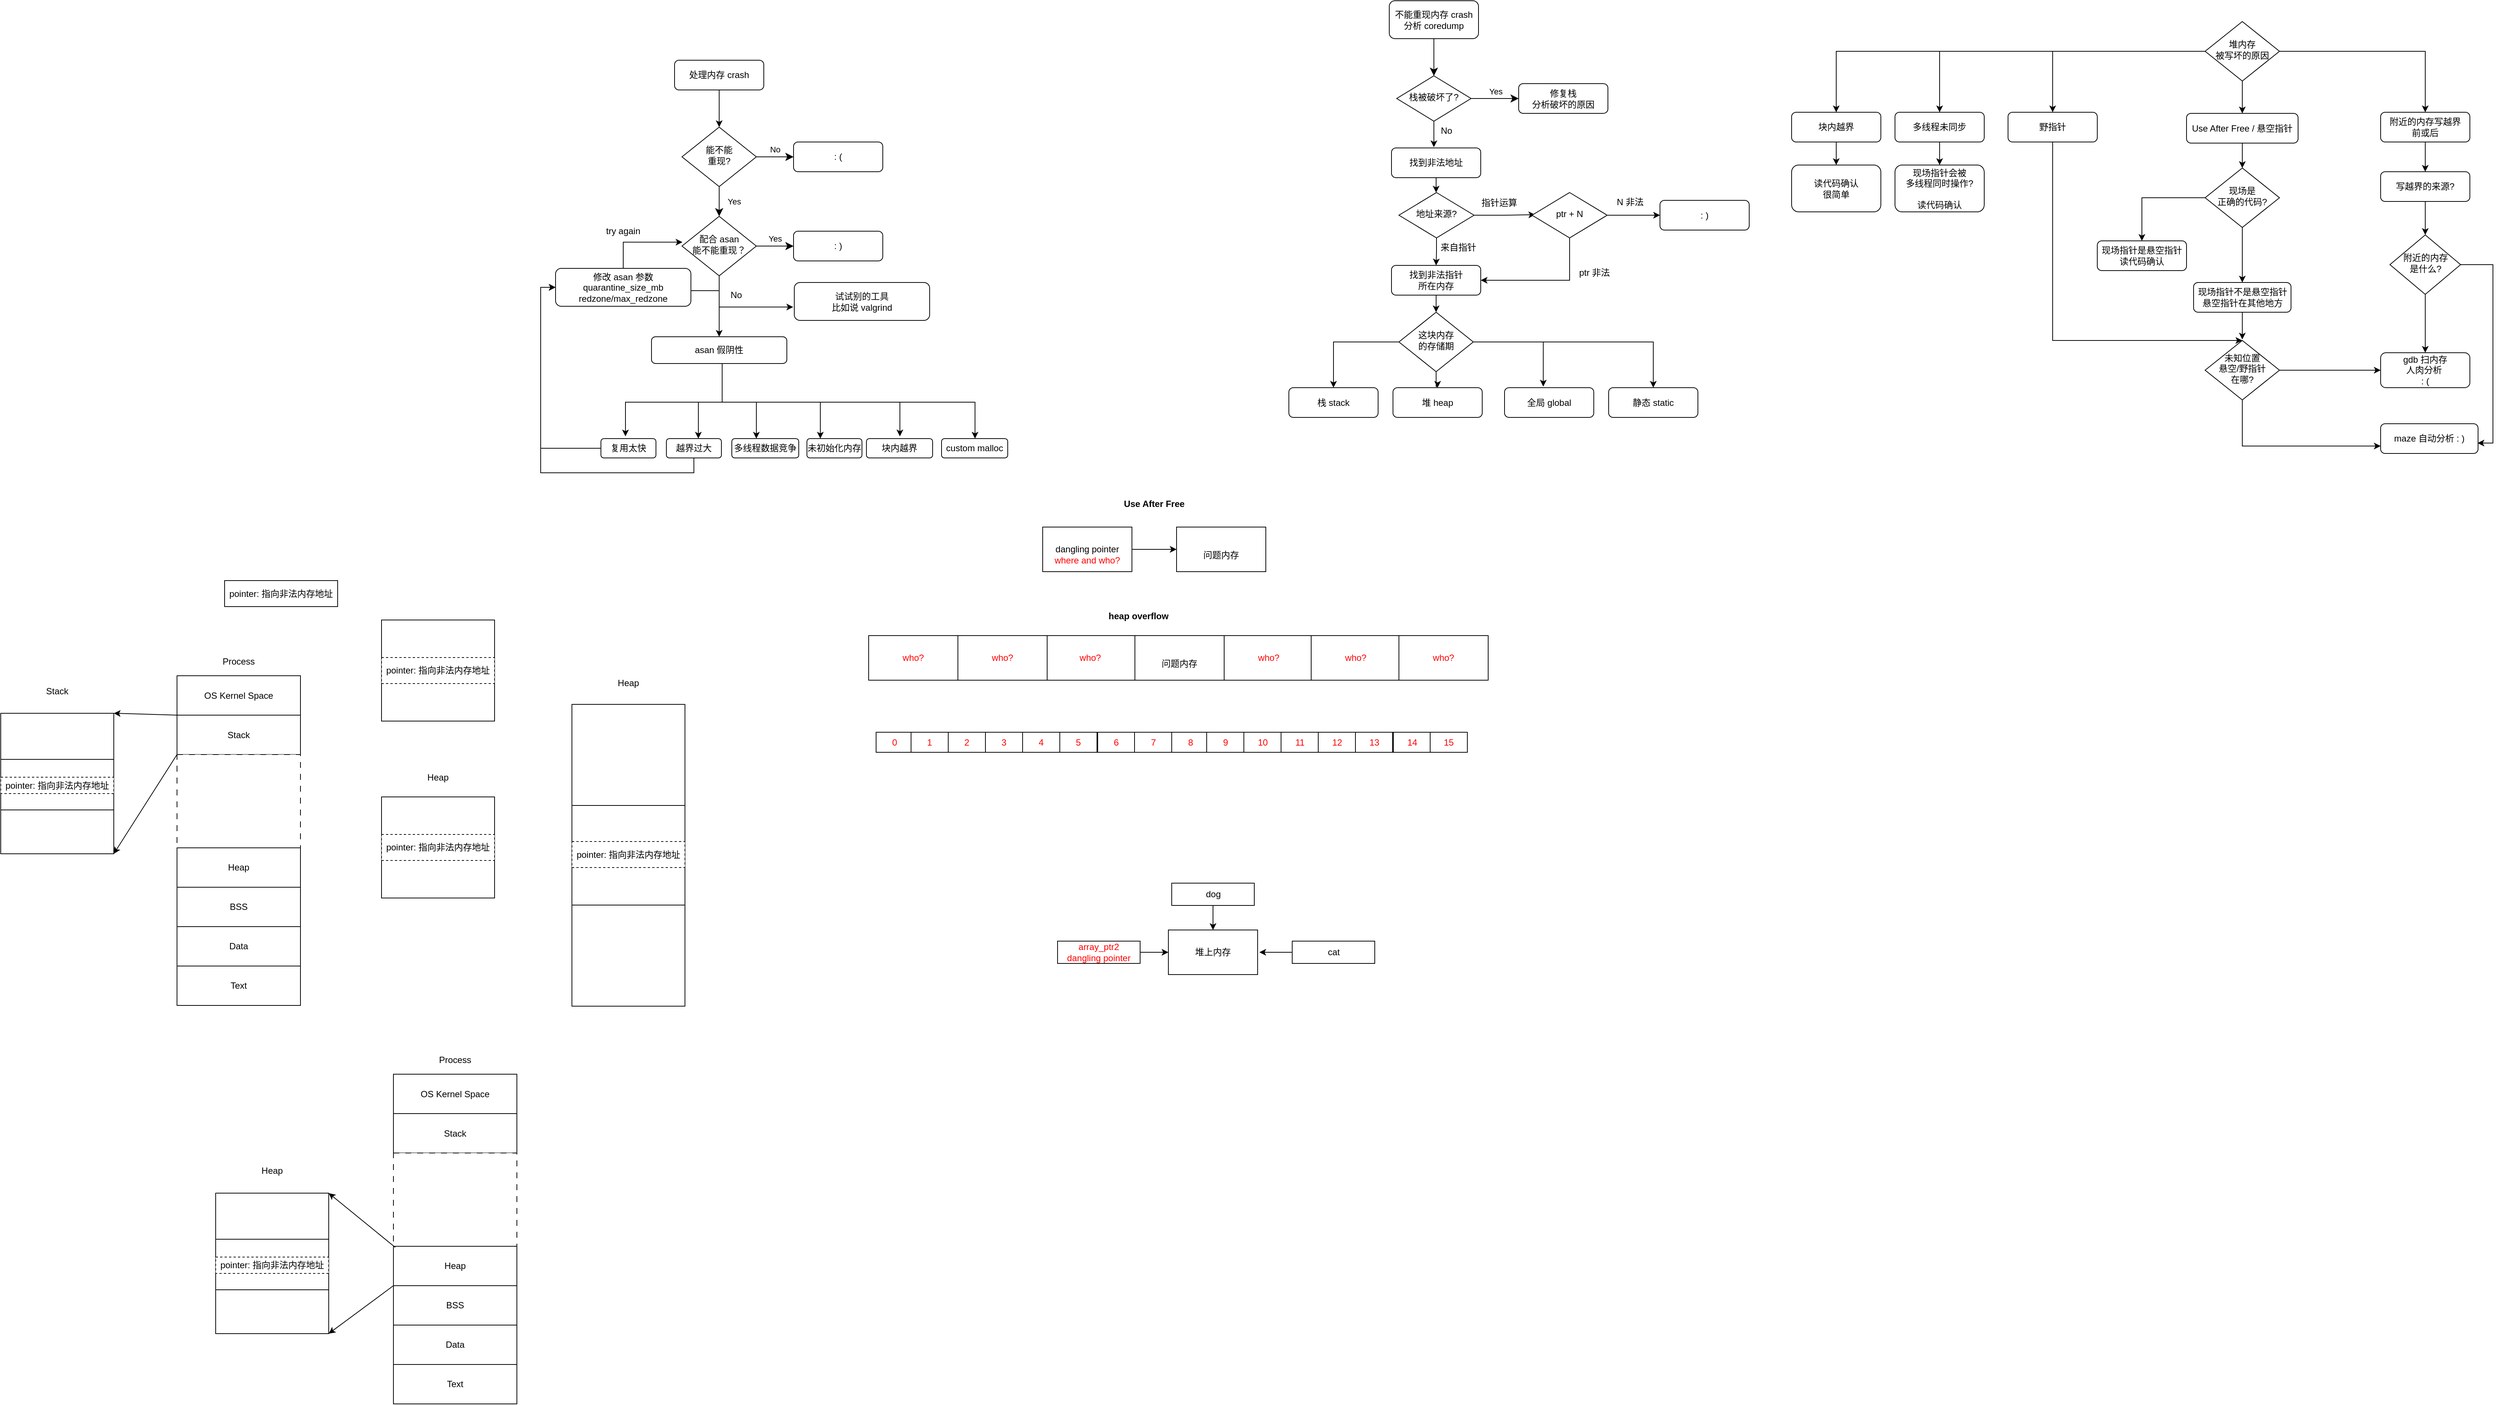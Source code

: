 <mxfile version="21.5.0" type="github">
  <diagram id="C5RBs43oDa-KdzZeNtuy" name="Page-1">
    <mxGraphModel dx="3185" dy="648" grid="0" gridSize="10" guides="1" tooltips="1" connect="1" arrows="1" fold="1" page="0" pageScale="1" pageWidth="827" pageHeight="1169" math="0" shadow="0">
      <root>
        <mxCell id="WIyWlLk6GJQsqaUBKTNV-0" />
        <mxCell id="WIyWlLk6GJQsqaUBKTNV-1" parent="WIyWlLk6GJQsqaUBKTNV-0" />
        <mxCell id="WIyWlLk6GJQsqaUBKTNV-2" value="" style="rounded=0;html=1;jettySize=auto;orthogonalLoop=1;fontSize=11;endArrow=classic;endFill=1;endSize=8;strokeWidth=1;shadow=0;labelBackgroundColor=none;edgeStyle=orthogonalEdgeStyle;" parent="WIyWlLk6GJQsqaUBKTNV-1" source="WIyWlLk6GJQsqaUBKTNV-3" target="WIyWlLk6GJQsqaUBKTNV-6" edge="1">
          <mxGeometry relative="1" as="geometry" />
        </mxCell>
        <mxCell id="WIyWlLk6GJQsqaUBKTNV-3" value="不能重现内存 crash&lt;br&gt;分析 coredump" style="rounded=1;whiteSpace=wrap;html=1;fontSize=12;glass=0;strokeWidth=1;shadow=0;" parent="WIyWlLk6GJQsqaUBKTNV-1" vertex="1">
          <mxGeometry x="160" y="69" width="120" height="51" as="geometry" />
        </mxCell>
        <mxCell id="WIyWlLk6GJQsqaUBKTNV-5" value="Yes" style="edgeStyle=orthogonalEdgeStyle;rounded=0;html=1;jettySize=auto;orthogonalLoop=1;fontSize=11;endArrow=classic;endFill=1;endSize=8;strokeWidth=1;shadow=0;labelBackgroundColor=none;" parent="WIyWlLk6GJQsqaUBKTNV-1" source="WIyWlLk6GJQsqaUBKTNV-6" target="WIyWlLk6GJQsqaUBKTNV-7" edge="1">
          <mxGeometry x="0.008" y="10" relative="1" as="geometry">
            <mxPoint as="offset" />
          </mxGeometry>
        </mxCell>
        <mxCell id="8BDMUSqq49RjrJA-DaFx-30" style="edgeStyle=orthogonalEdgeStyle;rounded=0;orthogonalLoop=1;jettySize=auto;html=1;" parent="WIyWlLk6GJQsqaUBKTNV-1" source="WIyWlLk6GJQsqaUBKTNV-6" edge="1">
          <mxGeometry relative="1" as="geometry">
            <mxPoint x="220" y="266" as="targetPoint" />
          </mxGeometry>
        </mxCell>
        <mxCell id="WIyWlLk6GJQsqaUBKTNV-6" value="栈被破坏了?" style="rhombus;whiteSpace=wrap;html=1;shadow=0;fontFamily=Helvetica;fontSize=12;align=center;strokeWidth=1;spacing=6;spacingTop=-4;" parent="WIyWlLk6GJQsqaUBKTNV-1" vertex="1">
          <mxGeometry x="170" y="170" width="100" height="61" as="geometry" />
        </mxCell>
        <mxCell id="WIyWlLk6GJQsqaUBKTNV-7" value="修复栈&lt;br&gt;分析破坏的原因" style="rounded=1;whiteSpace=wrap;html=1;fontSize=12;glass=0;strokeWidth=1;shadow=0;" parent="WIyWlLk6GJQsqaUBKTNV-1" vertex="1">
          <mxGeometry x="334" y="180.5" width="120" height="40" as="geometry" />
        </mxCell>
        <mxCell id="g80Bc_psRyEcDJGl0exP-14" style="edgeStyle=orthogonalEdgeStyle;rounded=0;orthogonalLoop=1;jettySize=auto;html=1;entryX=0.5;entryY=0;entryDx=0;entryDy=0;" parent="WIyWlLk6GJQsqaUBKTNV-1" source="WIyWlLk6GJQsqaUBKTNV-11" target="g80Bc_psRyEcDJGl0exP-11" edge="1">
          <mxGeometry relative="1" as="geometry" />
        </mxCell>
        <mxCell id="WIyWlLk6GJQsqaUBKTNV-11" value="找到非法地址" style="rounded=1;whiteSpace=wrap;html=1;fontSize=12;glass=0;strokeWidth=1;shadow=0;" parent="WIyWlLk6GJQsqaUBKTNV-1" vertex="1">
          <mxGeometry x="163" y="267" width="120" height="40" as="geometry" />
        </mxCell>
        <mxCell id="g80Bc_psRyEcDJGl0exP-6" style="edgeStyle=orthogonalEdgeStyle;rounded=0;orthogonalLoop=1;jettySize=auto;html=1;entryX=0.5;entryY=0;entryDx=0;entryDy=0;" parent="WIyWlLk6GJQsqaUBKTNV-1" source="g80Bc_psRyEcDJGl0exP-0" target="g80Bc_psRyEcDJGl0exP-3" edge="1">
          <mxGeometry relative="1" as="geometry" />
        </mxCell>
        <mxCell id="g80Bc_psRyEcDJGl0exP-7" style="edgeStyle=orthogonalEdgeStyle;rounded=0;orthogonalLoop=1;jettySize=auto;html=1;entryX=0.5;entryY=0;entryDx=0;entryDy=0;" parent="WIyWlLk6GJQsqaUBKTNV-1" source="g80Bc_psRyEcDJGl0exP-0" target="g80Bc_psRyEcDJGl0exP-2" edge="1">
          <mxGeometry relative="1" as="geometry" />
        </mxCell>
        <mxCell id="g80Bc_psRyEcDJGl0exP-8" style="edgeStyle=orthogonalEdgeStyle;rounded=0;orthogonalLoop=1;jettySize=auto;html=1;entryX=0.434;entryY=-0.038;entryDx=0;entryDy=0;entryPerimeter=0;" parent="WIyWlLk6GJQsqaUBKTNV-1" source="g80Bc_psRyEcDJGl0exP-0" target="g80Bc_psRyEcDJGl0exP-4" edge="1">
          <mxGeometry relative="1" as="geometry" />
        </mxCell>
        <mxCell id="g80Bc_psRyEcDJGl0exP-9" style="edgeStyle=orthogonalEdgeStyle;rounded=0;orthogonalLoop=1;jettySize=auto;html=1;entryX=0.5;entryY=0;entryDx=0;entryDy=0;" parent="WIyWlLk6GJQsqaUBKTNV-1" source="g80Bc_psRyEcDJGl0exP-0" target="g80Bc_psRyEcDJGl0exP-5" edge="1">
          <mxGeometry relative="1" as="geometry" />
        </mxCell>
        <mxCell id="g80Bc_psRyEcDJGl0exP-0" value="这块内存&lt;br&gt;的存储期" style="rhombus;whiteSpace=wrap;html=1;shadow=0;fontFamily=Helvetica;fontSize=12;align=center;strokeWidth=1;spacing=6;spacingTop=-4;" parent="WIyWlLk6GJQsqaUBKTNV-1" vertex="1">
          <mxGeometry x="173" y="488" width="100" height="80" as="geometry" />
        </mxCell>
        <mxCell id="g80Bc_psRyEcDJGl0exP-2" value="栈 stack" style="rounded=1;whiteSpace=wrap;html=1;fontSize=12;glass=0;strokeWidth=1;shadow=0;" parent="WIyWlLk6GJQsqaUBKTNV-1" vertex="1">
          <mxGeometry x="25" y="589.5" width="120" height="40" as="geometry" />
        </mxCell>
        <mxCell id="g80Bc_psRyEcDJGl0exP-3" value="堆 heap" style="rounded=1;whiteSpace=wrap;html=1;fontSize=12;glass=0;strokeWidth=1;shadow=0;" parent="WIyWlLk6GJQsqaUBKTNV-1" vertex="1">
          <mxGeometry x="165" y="589.5" width="120" height="40" as="geometry" />
        </mxCell>
        <mxCell id="g80Bc_psRyEcDJGl0exP-4" value="全局 global" style="rounded=1;whiteSpace=wrap;html=1;fontSize=12;glass=0;strokeWidth=1;shadow=0;" parent="WIyWlLk6GJQsqaUBKTNV-1" vertex="1">
          <mxGeometry x="315" y="589.5" width="120" height="40" as="geometry" />
        </mxCell>
        <mxCell id="g80Bc_psRyEcDJGl0exP-5" value="静态 static" style="rounded=1;whiteSpace=wrap;html=1;fontSize=12;glass=0;strokeWidth=1;shadow=0;" parent="WIyWlLk6GJQsqaUBKTNV-1" vertex="1">
          <mxGeometry x="455" y="589.5" width="120" height="40" as="geometry" />
        </mxCell>
        <mxCell id="g80Bc_psRyEcDJGl0exP-17" style="edgeStyle=orthogonalEdgeStyle;rounded=0;orthogonalLoop=1;jettySize=auto;html=1;entryX=0.5;entryY=0;entryDx=0;entryDy=0;" parent="WIyWlLk6GJQsqaUBKTNV-1" source="g80Bc_psRyEcDJGl0exP-11" target="g80Bc_psRyEcDJGl0exP-12" edge="1">
          <mxGeometry relative="1" as="geometry" />
        </mxCell>
        <mxCell id="g80Bc_psRyEcDJGl0exP-20" style="edgeStyle=orthogonalEdgeStyle;rounded=0;orthogonalLoop=1;jettySize=auto;html=1;entryX=0.042;entryY=0.489;entryDx=0;entryDy=0;entryPerimeter=0;" parent="WIyWlLk6GJQsqaUBKTNV-1" source="g80Bc_psRyEcDJGl0exP-11" target="g80Bc_psRyEcDJGl0exP-22" edge="1">
          <mxGeometry relative="1" as="geometry">
            <mxPoint x="346" y="357.5" as="targetPoint" />
          </mxGeometry>
        </mxCell>
        <mxCell id="g80Bc_psRyEcDJGl0exP-11" value="地址来源?" style="rhombus;whiteSpace=wrap;html=1;shadow=0;fontFamily=Helvetica;fontSize=12;align=center;strokeWidth=1;spacing=6;spacingTop=-4;" parent="WIyWlLk6GJQsqaUBKTNV-1" vertex="1">
          <mxGeometry x="173" y="327" width="101" height="61" as="geometry" />
        </mxCell>
        <mxCell id="g80Bc_psRyEcDJGl0exP-16" style="edgeStyle=orthogonalEdgeStyle;rounded=0;orthogonalLoop=1;jettySize=auto;html=1;" parent="WIyWlLk6GJQsqaUBKTNV-1" source="g80Bc_psRyEcDJGl0exP-12" target="g80Bc_psRyEcDJGl0exP-0" edge="1">
          <mxGeometry relative="1" as="geometry" />
        </mxCell>
        <mxCell id="g80Bc_psRyEcDJGl0exP-12" value="找到非法指针&lt;br&gt;所在内存" style="rounded=1;whiteSpace=wrap;html=1;fontSize=12;glass=0;strokeWidth=1;shadow=0;" parent="WIyWlLk6GJQsqaUBKTNV-1" vertex="1">
          <mxGeometry x="163" y="425" width="120" height="40" as="geometry" />
        </mxCell>
        <UserObject label="来自指针" placeholders="1" name="Variable" id="g80Bc_psRyEcDJGl0exP-19">
          <mxCell style="text;html=1;strokeColor=none;fillColor=none;align=center;verticalAlign=middle;whiteSpace=wrap;overflow=hidden;" parent="WIyWlLk6GJQsqaUBKTNV-1" vertex="1">
            <mxGeometry x="213" y="391" width="80" height="20" as="geometry" />
          </mxCell>
        </UserObject>
        <UserObject label="指针运算" placeholders="1" name="Variable" id="g80Bc_psRyEcDJGl0exP-21">
          <mxCell style="text;html=1;strokeColor=none;fillColor=none;align=center;verticalAlign=middle;whiteSpace=wrap;overflow=hidden;" parent="WIyWlLk6GJQsqaUBKTNV-1" vertex="1">
            <mxGeometry x="268" y="331" width="80" height="20" as="geometry" />
          </mxCell>
        </UserObject>
        <mxCell id="g80Bc_psRyEcDJGl0exP-25" style="edgeStyle=orthogonalEdgeStyle;rounded=0;orthogonalLoop=1;jettySize=auto;html=1;" parent="WIyWlLk6GJQsqaUBKTNV-1" source="g80Bc_psRyEcDJGl0exP-22" target="g80Bc_psRyEcDJGl0exP-24" edge="1">
          <mxGeometry relative="1" as="geometry" />
        </mxCell>
        <mxCell id="g80Bc_psRyEcDJGl0exP-26" style="edgeStyle=orthogonalEdgeStyle;rounded=0;orthogonalLoop=1;jettySize=auto;html=1;entryX=1;entryY=0.5;entryDx=0;entryDy=0;" parent="WIyWlLk6GJQsqaUBKTNV-1" source="g80Bc_psRyEcDJGl0exP-22" target="g80Bc_psRyEcDJGl0exP-12" edge="1">
          <mxGeometry relative="1" as="geometry">
            <Array as="points">
              <mxPoint x="403" y="445" />
            </Array>
          </mxGeometry>
        </mxCell>
        <mxCell id="g80Bc_psRyEcDJGl0exP-22" value="ptr + N" style="rhombus;whiteSpace=wrap;html=1;shadow=0;fontFamily=Helvetica;fontSize=12;align=center;strokeWidth=1;spacing=6;spacingTop=-4;" parent="WIyWlLk6GJQsqaUBKTNV-1" vertex="1">
          <mxGeometry x="352" y="327" width="101" height="61" as="geometry" />
        </mxCell>
        <mxCell id="g80Bc_psRyEcDJGl0exP-24" value=": )" style="rounded=1;whiteSpace=wrap;html=1;fontSize=12;glass=0;strokeWidth=1;shadow=0;" parent="WIyWlLk6GJQsqaUBKTNV-1" vertex="1">
          <mxGeometry x="524" y="337.5" width="120" height="40" as="geometry" />
        </mxCell>
        <mxCell id="g80Bc_psRyEcDJGl0exP-61" style="edgeStyle=orthogonalEdgeStyle;rounded=0;orthogonalLoop=1;jettySize=auto;html=1;entryX=0.5;entryY=0;entryDx=0;entryDy=0;" parent="WIyWlLk6GJQsqaUBKTNV-1" source="g80Bc_psRyEcDJGl0exP-27" target="g80Bc_psRyEcDJGl0exP-42" edge="1">
          <mxGeometry relative="1" as="geometry">
            <Array as="points">
              <mxPoint x="1052" y="526" />
            </Array>
          </mxGeometry>
        </mxCell>
        <mxCell id="g80Bc_psRyEcDJGl0exP-27" value="野指针" style="rounded=1;whiteSpace=wrap;html=1;fontSize=12;glass=0;strokeWidth=1;shadow=0;" parent="WIyWlLk6GJQsqaUBKTNV-1" vertex="1">
          <mxGeometry x="992" y="219" width="120" height="40" as="geometry" />
        </mxCell>
        <mxCell id="g80Bc_psRyEcDJGl0exP-34" style="edgeStyle=orthogonalEdgeStyle;rounded=0;orthogonalLoop=1;jettySize=auto;html=1;" parent="WIyWlLk6GJQsqaUBKTNV-1" source="g80Bc_psRyEcDJGl0exP-28" target="g80Bc_psRyEcDJGl0exP-27" edge="1">
          <mxGeometry relative="1" as="geometry" />
        </mxCell>
        <mxCell id="g80Bc_psRyEcDJGl0exP-35" style="edgeStyle=orthogonalEdgeStyle;rounded=0;orthogonalLoop=1;jettySize=auto;html=1;" parent="WIyWlLk6GJQsqaUBKTNV-1" source="g80Bc_psRyEcDJGl0exP-28" target="g80Bc_psRyEcDJGl0exP-33" edge="1">
          <mxGeometry relative="1" as="geometry" />
        </mxCell>
        <mxCell id="g80Bc_psRyEcDJGl0exP-36" style="edgeStyle=orthogonalEdgeStyle;rounded=0;orthogonalLoop=1;jettySize=auto;html=1;" parent="WIyWlLk6GJQsqaUBKTNV-1" source="g80Bc_psRyEcDJGl0exP-28" target="g80Bc_psRyEcDJGl0exP-29" edge="1">
          <mxGeometry relative="1" as="geometry" />
        </mxCell>
        <mxCell id="g80Bc_psRyEcDJGl0exP-37" style="edgeStyle=orthogonalEdgeStyle;rounded=0;orthogonalLoop=1;jettySize=auto;html=1;entryX=0.5;entryY=0;entryDx=0;entryDy=0;" parent="WIyWlLk6GJQsqaUBKTNV-1" source="g80Bc_psRyEcDJGl0exP-28" target="g80Bc_psRyEcDJGl0exP-30" edge="1">
          <mxGeometry relative="1" as="geometry" />
        </mxCell>
        <mxCell id="YTNale2gNT7QGMsrL1Ne-3" style="edgeStyle=orthogonalEdgeStyle;rounded=0;orthogonalLoop=1;jettySize=auto;html=1;entryX=0.5;entryY=0;entryDx=0;entryDy=0;" parent="WIyWlLk6GJQsqaUBKTNV-1" source="g80Bc_psRyEcDJGl0exP-28" target="YTNale2gNT7QGMsrL1Ne-1" edge="1">
          <mxGeometry relative="1" as="geometry" />
        </mxCell>
        <mxCell id="g80Bc_psRyEcDJGl0exP-28" value="堆内存&lt;br style=&quot;border-color: var(--border-color);&quot;&gt;被写坏的原因" style="rhombus;whiteSpace=wrap;html=1;shadow=0;fontFamily=Helvetica;fontSize=12;align=center;strokeWidth=1;spacing=6;spacingTop=-4;" parent="WIyWlLk6GJQsqaUBKTNV-1" vertex="1">
          <mxGeometry x="1257" y="97" width="100" height="80" as="geometry" />
        </mxCell>
        <mxCell id="g80Bc_psRyEcDJGl0exP-40" style="edgeStyle=orthogonalEdgeStyle;rounded=0;orthogonalLoop=1;jettySize=auto;html=1;" parent="WIyWlLk6GJQsqaUBKTNV-1" source="g80Bc_psRyEcDJGl0exP-29" target="g80Bc_psRyEcDJGl0exP-38" edge="1">
          <mxGeometry relative="1" as="geometry" />
        </mxCell>
        <mxCell id="g80Bc_psRyEcDJGl0exP-29" value="Use After Free / 悬空指针" style="rounded=1;whiteSpace=wrap;html=1;fontSize=12;glass=0;strokeWidth=1;shadow=0;" parent="WIyWlLk6GJQsqaUBKTNV-1" vertex="1">
          <mxGeometry x="1232" y="220.5" width="150" height="40" as="geometry" />
        </mxCell>
        <mxCell id="g80Bc_psRyEcDJGl0exP-54" style="edgeStyle=orthogonalEdgeStyle;rounded=0;orthogonalLoop=1;jettySize=auto;html=1;entryX=0.5;entryY=0;entryDx=0;entryDy=0;" parent="WIyWlLk6GJQsqaUBKTNV-1" source="g80Bc_psRyEcDJGl0exP-30" target="g80Bc_psRyEcDJGl0exP-51" edge="1">
          <mxGeometry relative="1" as="geometry" />
        </mxCell>
        <mxCell id="g80Bc_psRyEcDJGl0exP-30" value="附近的内存写越界&lt;br&gt;前或后" style="rounded=1;whiteSpace=wrap;html=1;fontSize=12;glass=0;strokeWidth=1;shadow=0;" parent="WIyWlLk6GJQsqaUBKTNV-1" vertex="1">
          <mxGeometry x="1493" y="219" width="120" height="40" as="geometry" />
        </mxCell>
        <mxCell id="g80Bc_psRyEcDJGl0exP-31" value="现场指针是悬空指针&lt;br&gt;读代码确认" style="rounded=1;whiteSpace=wrap;html=1;fontSize=12;glass=0;strokeWidth=1;shadow=0;" parent="WIyWlLk6GJQsqaUBKTNV-1" vertex="1">
          <mxGeometry x="1112" y="392" width="120" height="40" as="geometry" />
        </mxCell>
        <mxCell id="g80Bc_psRyEcDJGl0exP-44" style="edgeStyle=orthogonalEdgeStyle;rounded=0;orthogonalLoop=1;jettySize=auto;html=1;" parent="WIyWlLk6GJQsqaUBKTNV-1" source="g80Bc_psRyEcDJGl0exP-32" edge="1">
          <mxGeometry relative="1" as="geometry">
            <mxPoint x="1307" y="524.667" as="targetPoint" />
          </mxGeometry>
        </mxCell>
        <mxCell id="g80Bc_psRyEcDJGl0exP-32" value="现场指针不是悬空指针&lt;br&gt;悬空指针在其他地方" style="rounded=1;whiteSpace=wrap;html=1;fontSize=12;glass=0;strokeWidth=1;shadow=0;" parent="WIyWlLk6GJQsqaUBKTNV-1" vertex="1">
          <mxGeometry x="1241.5" y="448" width="131" height="40" as="geometry" />
        </mxCell>
        <mxCell id="g80Bc_psRyEcDJGl0exP-63" style="edgeStyle=orthogonalEdgeStyle;rounded=0;orthogonalLoop=1;jettySize=auto;html=1;" parent="WIyWlLk6GJQsqaUBKTNV-1" source="g80Bc_psRyEcDJGl0exP-33" target="g80Bc_psRyEcDJGl0exP-62" edge="1">
          <mxGeometry relative="1" as="geometry" />
        </mxCell>
        <mxCell id="g80Bc_psRyEcDJGl0exP-33" value="多线程未同步" style="rounded=1;whiteSpace=wrap;html=1;fontSize=12;glass=0;strokeWidth=1;shadow=0;" parent="WIyWlLk6GJQsqaUBKTNV-1" vertex="1">
          <mxGeometry x="840" y="219" width="120" height="40" as="geometry" />
        </mxCell>
        <mxCell id="g80Bc_psRyEcDJGl0exP-39" style="edgeStyle=orthogonalEdgeStyle;rounded=0;orthogonalLoop=1;jettySize=auto;html=1;" parent="WIyWlLk6GJQsqaUBKTNV-1" source="g80Bc_psRyEcDJGl0exP-38" target="g80Bc_psRyEcDJGl0exP-31" edge="1">
          <mxGeometry relative="1" as="geometry" />
        </mxCell>
        <mxCell id="g80Bc_psRyEcDJGl0exP-43" style="edgeStyle=orthogonalEdgeStyle;rounded=0;orthogonalLoop=1;jettySize=auto;html=1;" parent="WIyWlLk6GJQsqaUBKTNV-1" source="g80Bc_psRyEcDJGl0exP-38" target="g80Bc_psRyEcDJGl0exP-32" edge="1">
          <mxGeometry relative="1" as="geometry" />
        </mxCell>
        <mxCell id="g80Bc_psRyEcDJGl0exP-38" value="现场是&lt;br&gt;正确的代码?" style="rhombus;whiteSpace=wrap;html=1;shadow=0;fontFamily=Helvetica;fontSize=12;align=center;strokeWidth=1;spacing=6;spacingTop=-4;" parent="WIyWlLk6GJQsqaUBKTNV-1" vertex="1">
          <mxGeometry x="1257" y="294" width="100" height="80" as="geometry" />
        </mxCell>
        <mxCell id="g80Bc_psRyEcDJGl0exP-66" style="edgeStyle=orthogonalEdgeStyle;rounded=0;orthogonalLoop=1;jettySize=auto;html=1;entryX=0;entryY=0.75;entryDx=0;entryDy=0;" parent="WIyWlLk6GJQsqaUBKTNV-1" source="g80Bc_psRyEcDJGl0exP-42" target="g80Bc_psRyEcDJGl0exP-46" edge="1">
          <mxGeometry relative="1" as="geometry">
            <Array as="points">
              <mxPoint x="1307" y="668" />
            </Array>
          </mxGeometry>
        </mxCell>
        <mxCell id="g80Bc_psRyEcDJGl0exP-68" style="edgeStyle=orthogonalEdgeStyle;rounded=0;orthogonalLoop=1;jettySize=auto;html=1;entryX=0;entryY=0.5;entryDx=0;entryDy=0;" parent="WIyWlLk6GJQsqaUBKTNV-1" source="g80Bc_psRyEcDJGl0exP-42" target="g80Bc_psRyEcDJGl0exP-52" edge="1">
          <mxGeometry relative="1" as="geometry" />
        </mxCell>
        <mxCell id="g80Bc_psRyEcDJGl0exP-42" value="未知位置&lt;br&gt;悬空/野指针&lt;br&gt;在哪?" style="rhombus;whiteSpace=wrap;html=1;shadow=0;fontFamily=Helvetica;fontSize=12;align=center;strokeWidth=1;spacing=6;spacingTop=-4;" parent="WIyWlLk6GJQsqaUBKTNV-1" vertex="1">
          <mxGeometry x="1257" y="526" width="100" height="80" as="geometry" />
        </mxCell>
        <mxCell id="g80Bc_psRyEcDJGl0exP-46" value="maze 自动分析 : )" style="rounded=1;whiteSpace=wrap;html=1;fontSize=12;glass=0;strokeWidth=1;shadow=0;" parent="WIyWlLk6GJQsqaUBKTNV-1" vertex="1">
          <mxGeometry x="1493" y="638" width="131" height="40" as="geometry" />
        </mxCell>
        <mxCell id="g80Bc_psRyEcDJGl0exP-60" style="edgeStyle=orthogonalEdgeStyle;rounded=0;orthogonalLoop=1;jettySize=auto;html=1;entryX=0.5;entryY=0;entryDx=0;entryDy=0;" parent="WIyWlLk6GJQsqaUBKTNV-1" source="g80Bc_psRyEcDJGl0exP-51" target="g80Bc_psRyEcDJGl0exP-56" edge="1">
          <mxGeometry relative="1" as="geometry" />
        </mxCell>
        <mxCell id="g80Bc_psRyEcDJGl0exP-51" value="写越界的来源?" style="rounded=1;whiteSpace=wrap;html=1;fontSize=12;glass=0;strokeWidth=1;shadow=0;" parent="WIyWlLk6GJQsqaUBKTNV-1" vertex="1">
          <mxGeometry x="1493" y="299" width="120" height="40" as="geometry" />
        </mxCell>
        <mxCell id="g80Bc_psRyEcDJGl0exP-52" value="gdb 扫内存 &lt;br&gt;人肉分析&amp;nbsp;&lt;br&gt;: (" style="rounded=1;whiteSpace=wrap;html=1;fontSize=12;glass=0;strokeWidth=1;shadow=0;" parent="WIyWlLk6GJQsqaUBKTNV-1" vertex="1">
          <mxGeometry x="1493" y="542.5" width="120" height="47" as="geometry" />
        </mxCell>
        <mxCell id="g80Bc_psRyEcDJGl0exP-64" style="edgeStyle=orthogonalEdgeStyle;rounded=0;orthogonalLoop=1;jettySize=auto;html=1;" parent="WIyWlLk6GJQsqaUBKTNV-1" source="g80Bc_psRyEcDJGl0exP-56" target="g80Bc_psRyEcDJGl0exP-52" edge="1">
          <mxGeometry relative="1" as="geometry" />
        </mxCell>
        <mxCell id="g80Bc_psRyEcDJGl0exP-67" style="edgeStyle=orthogonalEdgeStyle;rounded=0;orthogonalLoop=1;jettySize=auto;html=1;entryX=0.995;entryY=0.649;entryDx=0;entryDy=0;entryPerimeter=0;" parent="WIyWlLk6GJQsqaUBKTNV-1" source="g80Bc_psRyEcDJGl0exP-56" target="g80Bc_psRyEcDJGl0exP-46" edge="1">
          <mxGeometry relative="1" as="geometry">
            <Array as="points">
              <mxPoint x="1644" y="424" />
              <mxPoint x="1644" y="664" />
            </Array>
          </mxGeometry>
        </mxCell>
        <mxCell id="g80Bc_psRyEcDJGl0exP-56" value="附近的内存&lt;br&gt;是什么?" style="rhombus;whiteSpace=wrap;html=1;shadow=0;fontFamily=Helvetica;fontSize=12;align=center;strokeWidth=1;spacing=6;spacingTop=-4;" parent="WIyWlLk6GJQsqaUBKTNV-1" vertex="1">
          <mxGeometry x="1505.5" y="384" width="95" height="80" as="geometry" />
        </mxCell>
        <mxCell id="g80Bc_psRyEcDJGl0exP-62" value="现场指针会被&lt;br&gt;多线程同时操作?&lt;br&gt;&lt;br&gt;读代码确认" style="rounded=1;whiteSpace=wrap;html=1;fontSize=12;glass=0;strokeWidth=1;shadow=0;" parent="WIyWlLk6GJQsqaUBKTNV-1" vertex="1">
          <mxGeometry x="840" y="290" width="120" height="63" as="geometry" />
        </mxCell>
        <mxCell id="g80Bc_psRyEcDJGl0exP-69" value="" style="rounded=0;html=1;jettySize=auto;orthogonalLoop=1;fontSize=11;endArrow=classic;endFill=1;strokeWidth=1;shadow=0;labelBackgroundColor=none;edgeStyle=orthogonalEdgeStyle;" parent="WIyWlLk6GJQsqaUBKTNV-1" source="g80Bc_psRyEcDJGl0exP-70" target="g80Bc_psRyEcDJGl0exP-73" edge="1">
          <mxGeometry relative="1" as="geometry" />
        </mxCell>
        <mxCell id="g80Bc_psRyEcDJGl0exP-70" value="处理内存 crash" style="rounded=1;whiteSpace=wrap;html=1;fontSize=12;glass=0;strokeWidth=1;shadow=0;" parent="WIyWlLk6GJQsqaUBKTNV-1" vertex="1">
          <mxGeometry x="-801" y="149" width="120" height="40" as="geometry" />
        </mxCell>
        <mxCell id="g80Bc_psRyEcDJGl0exP-71" value="Yes" style="rounded=0;html=1;jettySize=auto;orthogonalLoop=1;fontSize=11;endArrow=classic;endFill=1;endSize=8;strokeWidth=1;shadow=0;labelBackgroundColor=none;edgeStyle=orthogonalEdgeStyle;" parent="WIyWlLk6GJQsqaUBKTNV-1" source="g80Bc_psRyEcDJGl0exP-73" target="g80Bc_psRyEcDJGl0exP-78" edge="1">
          <mxGeometry y="20" relative="1" as="geometry">
            <mxPoint as="offset" />
          </mxGeometry>
        </mxCell>
        <mxCell id="g80Bc_psRyEcDJGl0exP-72" value="No" style="edgeStyle=orthogonalEdgeStyle;rounded=0;html=1;jettySize=auto;orthogonalLoop=1;fontSize=11;endArrow=classic;endFill=1;endSize=8;strokeWidth=1;shadow=0;labelBackgroundColor=none;" parent="WIyWlLk6GJQsqaUBKTNV-1" source="g80Bc_psRyEcDJGl0exP-73" target="g80Bc_psRyEcDJGl0exP-74" edge="1">
          <mxGeometry y="10" relative="1" as="geometry">
            <mxPoint as="offset" />
          </mxGeometry>
        </mxCell>
        <mxCell id="g80Bc_psRyEcDJGl0exP-73" value="能不能&lt;br&gt;重现?" style="rhombus;whiteSpace=wrap;html=1;shadow=0;fontFamily=Helvetica;fontSize=12;align=center;strokeWidth=1;spacing=6;spacingTop=-4;" parent="WIyWlLk6GJQsqaUBKTNV-1" vertex="1">
          <mxGeometry x="-791" y="239" width="100" height="80" as="geometry" />
        </mxCell>
        <mxCell id="g80Bc_psRyEcDJGl0exP-74" value=": (" style="rounded=1;whiteSpace=wrap;html=1;fontSize=12;glass=0;strokeWidth=1;shadow=0;" parent="WIyWlLk6GJQsqaUBKTNV-1" vertex="1">
          <mxGeometry x="-641" y="259" width="120" height="40" as="geometry" />
        </mxCell>
        <mxCell id="g80Bc_psRyEcDJGl0exP-75" value="Yes" style="edgeStyle=orthogonalEdgeStyle;rounded=0;html=1;jettySize=auto;orthogonalLoop=1;fontSize=11;endArrow=classic;endFill=1;endSize=8;strokeWidth=1;shadow=0;labelBackgroundColor=none;" parent="WIyWlLk6GJQsqaUBKTNV-1" source="g80Bc_psRyEcDJGl0exP-78" target="g80Bc_psRyEcDJGl0exP-81" edge="1">
          <mxGeometry y="10" relative="1" as="geometry">
            <mxPoint as="offset" />
          </mxGeometry>
        </mxCell>
        <mxCell id="g80Bc_psRyEcDJGl0exP-76" style="edgeStyle=orthogonalEdgeStyle;rounded=0;orthogonalLoop=1;jettySize=auto;html=1;entryX=1;entryY=0.5;entryDx=0;entryDy=0;" parent="WIyWlLk6GJQsqaUBKTNV-1" source="g80Bc_psRyEcDJGl0exP-78" target="g80Bc_psRyEcDJGl0exP-80" edge="1">
          <mxGeometry relative="1" as="geometry" />
        </mxCell>
        <mxCell id="8BDMUSqq49RjrJA-DaFx-2" style="edgeStyle=orthogonalEdgeStyle;rounded=0;orthogonalLoop=1;jettySize=auto;html=1;entryX=0.5;entryY=0;entryDx=0;entryDy=0;" parent="WIyWlLk6GJQsqaUBKTNV-1" source="g80Bc_psRyEcDJGl0exP-78" target="g80Bc_psRyEcDJGl0exP-88" edge="1">
          <mxGeometry relative="1" as="geometry" />
        </mxCell>
        <mxCell id="8BDMUSqq49RjrJA-DaFx-4" style="edgeStyle=orthogonalEdgeStyle;rounded=0;orthogonalLoop=1;jettySize=auto;html=1;entryX=-0.008;entryY=0.656;entryDx=0;entryDy=0;entryPerimeter=0;" parent="WIyWlLk6GJQsqaUBKTNV-1" source="g80Bc_psRyEcDJGl0exP-78" target="8BDMUSqq49RjrJA-DaFx-0" edge="1">
          <mxGeometry relative="1" as="geometry">
            <Array as="points">
              <mxPoint x="-741" y="481" />
              <mxPoint x="-641" y="481" />
            </Array>
          </mxGeometry>
        </mxCell>
        <mxCell id="g80Bc_psRyEcDJGl0exP-78" value="配合 asan &lt;br&gt;能不能重现？" style="rhombus;whiteSpace=wrap;html=1;shadow=0;fontFamily=Helvetica;fontSize=12;align=center;strokeWidth=1;spacing=6;spacingTop=-4;" parent="WIyWlLk6GJQsqaUBKTNV-1" vertex="1">
          <mxGeometry x="-791" y="359" width="100" height="80" as="geometry" />
        </mxCell>
        <mxCell id="g80Bc_psRyEcDJGl0exP-79" style="edgeStyle=orthogonalEdgeStyle;rounded=0;orthogonalLoop=1;jettySize=auto;html=1;entryX=0.006;entryY=0.435;entryDx=0;entryDy=0;entryPerimeter=0;" parent="WIyWlLk6GJQsqaUBKTNV-1" source="g80Bc_psRyEcDJGl0exP-80" target="g80Bc_psRyEcDJGl0exP-78" edge="1">
          <mxGeometry relative="1" as="geometry" />
        </mxCell>
        <mxCell id="g80Bc_psRyEcDJGl0exP-80" value="修改 asan 参数&lt;br&gt;quarantine_size_mb&lt;br&gt;redzone/max_redzone" style="rounded=1;whiteSpace=wrap;html=1;fontSize=12;glass=0;strokeWidth=1;shadow=0;" parent="WIyWlLk6GJQsqaUBKTNV-1" vertex="1">
          <mxGeometry x="-961" y="429" width="182" height="51" as="geometry" />
        </mxCell>
        <mxCell id="g80Bc_psRyEcDJGl0exP-81" value=": )" style="rounded=1;whiteSpace=wrap;html=1;fontSize=12;glass=0;strokeWidth=1;shadow=0;" parent="WIyWlLk6GJQsqaUBKTNV-1" vertex="1">
          <mxGeometry x="-641" y="379" width="120" height="40" as="geometry" />
        </mxCell>
        <UserObject label="try again" placeholders="1" name="Variable" id="g80Bc_psRyEcDJGl0exP-82">
          <mxCell style="text;html=1;strokeColor=none;fillColor=none;align=center;verticalAlign=middle;whiteSpace=wrap;overflow=hidden;" parent="WIyWlLk6GJQsqaUBKTNV-1" vertex="1">
            <mxGeometry x="-910" y="369" width="80" height="20" as="geometry" />
          </mxCell>
        </UserObject>
        <mxCell id="g80Bc_psRyEcDJGl0exP-83" style="edgeStyle=orthogonalEdgeStyle;rounded=0;orthogonalLoop=1;jettySize=auto;html=1;" parent="WIyWlLk6GJQsqaUBKTNV-1" source="g80Bc_psRyEcDJGl0exP-88" edge="1">
          <mxGeometry relative="1" as="geometry">
            <Array as="points">
              <mxPoint x="-737" y="609" />
              <mxPoint x="-867" y="609" />
            </Array>
            <mxPoint x="-867" y="655" as="targetPoint" />
          </mxGeometry>
        </mxCell>
        <mxCell id="g80Bc_psRyEcDJGl0exP-84" style="edgeStyle=orthogonalEdgeStyle;rounded=0;orthogonalLoop=1;jettySize=auto;html=1;" parent="WIyWlLk6GJQsqaUBKTNV-1" source="g80Bc_psRyEcDJGl0exP-88" target="g80Bc_psRyEcDJGl0exP-90" edge="1">
          <mxGeometry relative="1" as="geometry">
            <Array as="points">
              <mxPoint x="-737" y="609" />
              <mxPoint x="-769" y="609" />
            </Array>
          </mxGeometry>
        </mxCell>
        <mxCell id="g80Bc_psRyEcDJGl0exP-85" style="edgeStyle=orthogonalEdgeStyle;rounded=0;orthogonalLoop=1;jettySize=auto;html=1;" parent="WIyWlLk6GJQsqaUBKTNV-1" source="g80Bc_psRyEcDJGl0exP-88" target="g80Bc_psRyEcDJGl0exP-91" edge="1">
          <mxGeometry relative="1" as="geometry">
            <Array as="points">
              <mxPoint x="-737" y="609" />
              <mxPoint x="-605" y="609" />
            </Array>
          </mxGeometry>
        </mxCell>
        <mxCell id="g80Bc_psRyEcDJGl0exP-86" style="edgeStyle=orthogonalEdgeStyle;rounded=0;orthogonalLoop=1;jettySize=auto;html=1;" parent="WIyWlLk6GJQsqaUBKTNV-1" source="g80Bc_psRyEcDJGl0exP-88" edge="1">
          <mxGeometry relative="1" as="geometry">
            <Array as="points">
              <mxPoint x="-737" y="609" />
              <mxPoint x="-498" y="609" />
            </Array>
            <mxPoint x="-498" y="655" as="targetPoint" />
          </mxGeometry>
        </mxCell>
        <mxCell id="g80Bc_psRyEcDJGl0exP-87" style="edgeStyle=orthogonalEdgeStyle;rounded=0;orthogonalLoop=1;jettySize=auto;html=1;" parent="WIyWlLk6GJQsqaUBKTNV-1" source="g80Bc_psRyEcDJGl0exP-88" target="g80Bc_psRyEcDJGl0exP-94" edge="1">
          <mxGeometry relative="1" as="geometry">
            <Array as="points">
              <mxPoint x="-737" y="609" />
              <mxPoint x="-691" y="609" />
            </Array>
          </mxGeometry>
        </mxCell>
        <mxCell id="90L7ejmGUKk1Kno0Y9jF-1" style="edgeStyle=orthogonalEdgeStyle;rounded=0;orthogonalLoop=1;jettySize=auto;html=1;" edge="1" parent="WIyWlLk6GJQsqaUBKTNV-1" source="g80Bc_psRyEcDJGl0exP-88" target="90L7ejmGUKk1Kno0Y9jF-0">
          <mxGeometry relative="1" as="geometry">
            <Array as="points">
              <mxPoint x="-737" y="609" />
              <mxPoint x="-397" y="609" />
            </Array>
          </mxGeometry>
        </mxCell>
        <mxCell id="g80Bc_psRyEcDJGl0exP-88" value="asan 假阴性" style="rounded=1;whiteSpace=wrap;html=1;fontSize=12;glass=0;strokeWidth=1;shadow=0;" parent="WIyWlLk6GJQsqaUBKTNV-1" vertex="1">
          <mxGeometry x="-832" y="521" width="182" height="36" as="geometry" />
        </mxCell>
        <mxCell id="90L7ejmGUKk1Kno0Y9jF-2" style="edgeStyle=orthogonalEdgeStyle;rounded=0;orthogonalLoop=1;jettySize=auto;html=1;entryX=0;entryY=0.5;entryDx=0;entryDy=0;" edge="1" parent="WIyWlLk6GJQsqaUBKTNV-1" source="g80Bc_psRyEcDJGl0exP-89" target="g80Bc_psRyEcDJGl0exP-80">
          <mxGeometry relative="1" as="geometry">
            <Array as="points">
              <mxPoint x="-981" y="671" />
              <mxPoint x="-981" y="455" />
            </Array>
          </mxGeometry>
        </mxCell>
        <mxCell id="g80Bc_psRyEcDJGl0exP-89" value="复用太快" style="rounded=1;whiteSpace=wrap;html=1;fontSize=12;glass=0;strokeWidth=1;shadow=0;" parent="WIyWlLk6GJQsqaUBKTNV-1" vertex="1">
          <mxGeometry x="-900" y="658" width="74" height="26" as="geometry" />
        </mxCell>
        <mxCell id="90L7ejmGUKk1Kno0Y9jF-3" style="edgeStyle=orthogonalEdgeStyle;rounded=0;orthogonalLoop=1;jettySize=auto;html=1;entryX=0;entryY=0.5;entryDx=0;entryDy=0;" edge="1" parent="WIyWlLk6GJQsqaUBKTNV-1" source="g80Bc_psRyEcDJGl0exP-90" target="g80Bc_psRyEcDJGl0exP-80">
          <mxGeometry relative="1" as="geometry">
            <Array as="points">
              <mxPoint x="-775" y="704" />
              <mxPoint x="-981" y="704" />
              <mxPoint x="-981" y="455" />
            </Array>
          </mxGeometry>
        </mxCell>
        <mxCell id="g80Bc_psRyEcDJGl0exP-90" value="越界过大" style="rounded=1;whiteSpace=wrap;html=1;fontSize=12;glass=0;strokeWidth=1;shadow=0;" parent="WIyWlLk6GJQsqaUBKTNV-1" vertex="1">
          <mxGeometry x="-812" y="658" width="74" height="26" as="geometry" />
        </mxCell>
        <mxCell id="g80Bc_psRyEcDJGl0exP-91" value="未初始化内存" style="rounded=1;whiteSpace=wrap;html=1;fontSize=12;glass=0;strokeWidth=1;shadow=0;" parent="WIyWlLk6GJQsqaUBKTNV-1" vertex="1">
          <mxGeometry x="-623" y="658" width="74" height="26" as="geometry" />
        </mxCell>
        <mxCell id="g80Bc_psRyEcDJGl0exP-92" value="块内越界" style="rounded=1;whiteSpace=wrap;html=1;fontSize=12;glass=0;strokeWidth=1;shadow=0;" parent="WIyWlLk6GJQsqaUBKTNV-1" vertex="1">
          <mxGeometry x="-543" y="658" width="89" height="26" as="geometry" />
        </mxCell>
        <UserObject label="No" placeholders="1" name="Variable" id="g80Bc_psRyEcDJGl0exP-93">
          <mxCell style="text;html=1;strokeColor=none;fillColor=none;align=center;verticalAlign=middle;whiteSpace=wrap;overflow=hidden;" parent="WIyWlLk6GJQsqaUBKTNV-1" vertex="1">
            <mxGeometry x="-758" y="455" width="80" height="20" as="geometry" />
          </mxCell>
        </UserObject>
        <mxCell id="g80Bc_psRyEcDJGl0exP-94" value="多线程数据竞争" style="rounded=1;whiteSpace=wrap;html=1;fontSize=12;glass=0;strokeWidth=1;shadow=0;" parent="WIyWlLk6GJQsqaUBKTNV-1" vertex="1">
          <mxGeometry x="-724" y="658" width="90" height="26" as="geometry" />
        </mxCell>
        <UserObject label="ptr 非法" placeholders="1" name="Variable" id="g80Bc_psRyEcDJGl0exP-96">
          <mxCell style="text;html=1;strokeColor=none;fillColor=none;align=center;verticalAlign=middle;whiteSpace=wrap;overflow=hidden;" parent="WIyWlLk6GJQsqaUBKTNV-1" vertex="1">
            <mxGeometry x="396" y="425" width="80" height="20" as="geometry" />
          </mxCell>
        </UserObject>
        <UserObject label="N 非法" placeholders="1" name="Variable" id="g80Bc_psRyEcDJGl0exP-97">
          <mxCell style="text;html=1;strokeColor=none;fillColor=none;align=center;verticalAlign=middle;whiteSpace=wrap;overflow=hidden;" parent="WIyWlLk6GJQsqaUBKTNV-1" vertex="1">
            <mxGeometry x="444" y="330" width="80" height="20" as="geometry" />
          </mxCell>
        </UserObject>
        <mxCell id="8BDMUSqq49RjrJA-DaFx-0" value="试试别的工具&lt;br&gt;比如说 valgrind" style="rounded=1;whiteSpace=wrap;html=1;fontSize=12;glass=0;strokeWidth=1;shadow=0;" parent="WIyWlLk6GJQsqaUBKTNV-1" vertex="1">
          <mxGeometry x="-640" y="448" width="182" height="51" as="geometry" />
        </mxCell>
        <UserObject label="No" placeholders="1" name="Variable" id="8BDMUSqq49RjrJA-DaFx-31">
          <mxCell style="text;html=1;strokeColor=none;fillColor=none;align=center;verticalAlign=middle;whiteSpace=wrap;overflow=hidden;" parent="WIyWlLk6GJQsqaUBKTNV-1" vertex="1">
            <mxGeometry x="197" y="234" width="80" height="20" as="geometry" />
          </mxCell>
        </UserObject>
        <mxCell id="8BDMUSqq49RjrJA-DaFx-33" style="edgeStyle=orthogonalEdgeStyle;rounded=0;orthogonalLoop=1;jettySize=auto;html=1;exitX=0.5;exitY=1;exitDx=0;exitDy=0;" parent="WIyWlLk6GJQsqaUBKTNV-1" source="8BDMUSqq49RjrJA-DaFx-31" target="8BDMUSqq49RjrJA-DaFx-31" edge="1">
          <mxGeometry relative="1" as="geometry" />
        </mxCell>
        <mxCell id="z_2Hj-bbX1d7jthE-0KP-2" style="edgeStyle=orthogonalEdgeStyle;rounded=0;orthogonalLoop=1;jettySize=auto;html=1;" parent="WIyWlLk6GJQsqaUBKTNV-1" source="z_2Hj-bbX1d7jthE-0KP-0" target="z_2Hj-bbX1d7jthE-0KP-1" edge="1">
          <mxGeometry relative="1" as="geometry" />
        </mxCell>
        <mxCell id="z_2Hj-bbX1d7jthE-0KP-0" value="&lt;br&gt;dangling pointer&lt;br&gt;&lt;font color=&quot;#ff0000&quot;&gt;where and who?&lt;/font&gt;" style="rounded=0;whiteSpace=wrap;html=1;" parent="WIyWlLk6GJQsqaUBKTNV-1" vertex="1">
          <mxGeometry x="-306" y="777" width="120" height="60" as="geometry" />
        </mxCell>
        <mxCell id="z_2Hj-bbX1d7jthE-0KP-1" value="&lt;br&gt;问题内存" style="rounded=0;whiteSpace=wrap;html=1;" parent="WIyWlLk6GJQsqaUBKTNV-1" vertex="1">
          <mxGeometry x="-126" y="777" width="120" height="60" as="geometry" />
        </mxCell>
        <mxCell id="YTNale2gNT7QGMsrL1Ne-4" style="edgeStyle=orthogonalEdgeStyle;rounded=0;orthogonalLoop=1;jettySize=auto;html=1;entryX=0.5;entryY=0;entryDx=0;entryDy=0;" parent="WIyWlLk6GJQsqaUBKTNV-1" source="YTNale2gNT7QGMsrL1Ne-1" target="YTNale2gNT7QGMsrL1Ne-2" edge="1">
          <mxGeometry relative="1" as="geometry" />
        </mxCell>
        <mxCell id="YTNale2gNT7QGMsrL1Ne-1" value="块内越界" style="rounded=1;whiteSpace=wrap;html=1;fontSize=12;glass=0;strokeWidth=1;shadow=0;" parent="WIyWlLk6GJQsqaUBKTNV-1" vertex="1">
          <mxGeometry x="701" y="219" width="120" height="40" as="geometry" />
        </mxCell>
        <mxCell id="YTNale2gNT7QGMsrL1Ne-2" value="读代码确认&lt;br&gt;很简单" style="rounded=1;whiteSpace=wrap;html=1;fontSize=12;glass=0;strokeWidth=1;shadow=0;" parent="WIyWlLk6GJQsqaUBKTNV-1" vertex="1">
          <mxGeometry x="701" y="290" width="120" height="63" as="geometry" />
        </mxCell>
        <mxCell id="QCZVoMFlE3ppx46g0RsJ-1" value="&lt;font color=&quot;#ff0000&quot;&gt;who?&lt;/font&gt;" style="rounded=0;whiteSpace=wrap;html=1;" parent="WIyWlLk6GJQsqaUBKTNV-1" vertex="1">
          <mxGeometry x="-302" y="923" width="120" height="60" as="geometry" />
        </mxCell>
        <mxCell id="QCZVoMFlE3ppx46g0RsJ-2" value="&lt;br&gt;问题内存" style="rounded=0;whiteSpace=wrap;html=1;" parent="WIyWlLk6GJQsqaUBKTNV-1" vertex="1">
          <mxGeometry x="-182" y="923" width="120" height="60" as="geometry" />
        </mxCell>
        <UserObject label="&lt;b&gt;Use After Free&lt;/b&gt;" placeholders="1" name="Variable" id="QCZVoMFlE3ppx46g0RsJ-3">
          <mxCell style="text;html=1;strokeColor=none;fillColor=none;align=center;verticalAlign=middle;whiteSpace=wrap;overflow=hidden;" parent="WIyWlLk6GJQsqaUBKTNV-1" vertex="1">
            <mxGeometry x="-217" y="736" width="122" height="20" as="geometry" />
          </mxCell>
        </UserObject>
        <UserObject label="&lt;b&gt;heap overflow&lt;/b&gt;" placeholders="1" name="Variable" id="QCZVoMFlE3ppx46g0RsJ-4">
          <mxCell style="text;html=1;strokeColor=none;fillColor=none;align=center;verticalAlign=middle;whiteSpace=wrap;overflow=hidden;" parent="WIyWlLk6GJQsqaUBKTNV-1" vertex="1">
            <mxGeometry x="-238" y="887" width="122" height="20" as="geometry" />
          </mxCell>
        </UserObject>
        <mxCell id="QCZVoMFlE3ppx46g0RsJ-5" value="&lt;font color=&quot;#ff0000&quot;&gt;who?&lt;/font&gt;" style="rounded=0;whiteSpace=wrap;html=1;" parent="WIyWlLk6GJQsqaUBKTNV-1" vertex="1">
          <mxGeometry x="-62" y="923" width="120" height="60" as="geometry" />
        </mxCell>
        <mxCell id="QCZVoMFlE3ppx46g0RsJ-6" value="&lt;font color=&quot;#ff0000&quot;&gt;who?&lt;/font&gt;" style="rounded=0;whiteSpace=wrap;html=1;" parent="WIyWlLk6GJQsqaUBKTNV-1" vertex="1">
          <mxGeometry x="55" y="923" width="120" height="60" as="geometry" />
        </mxCell>
        <mxCell id="QCZVoMFlE3ppx46g0RsJ-7" value="&lt;font color=&quot;#ff0000&quot;&gt;who?&lt;/font&gt;" style="rounded=0;whiteSpace=wrap;html=1;" parent="WIyWlLk6GJQsqaUBKTNV-1" vertex="1">
          <mxGeometry x="173" y="923" width="120" height="60" as="geometry" />
        </mxCell>
        <mxCell id="QCZVoMFlE3ppx46g0RsJ-8" value="&lt;font color=&quot;#ff0000&quot;&gt;who?&lt;/font&gt;" style="rounded=0;whiteSpace=wrap;html=1;" parent="WIyWlLk6GJQsqaUBKTNV-1" vertex="1">
          <mxGeometry x="-420" y="923" width="120" height="60" as="geometry" />
        </mxCell>
        <mxCell id="QCZVoMFlE3ppx46g0RsJ-9" value="&lt;font color=&quot;#ff0000&quot;&gt;who?&lt;/font&gt;" style="rounded=0;whiteSpace=wrap;html=1;" parent="WIyWlLk6GJQsqaUBKTNV-1" vertex="1">
          <mxGeometry x="-540" y="923" width="120" height="60" as="geometry" />
        </mxCell>
        <mxCell id="O6oQAiNuUI8mFeVTpmr0-6" style="edgeStyle=orthogonalEdgeStyle;rounded=0;orthogonalLoop=1;jettySize=auto;html=1;" parent="WIyWlLk6GJQsqaUBKTNV-1" source="O6oQAiNuUI8mFeVTpmr0-7" target="O6oQAiNuUI8mFeVTpmr0-8" edge="1">
          <mxGeometry relative="1" as="geometry" />
        </mxCell>
        <mxCell id="O6oQAiNuUI8mFeVTpmr0-7" value="&lt;font color=&quot;#ff0000&quot;&gt;array_ptr2&lt;br&gt;dangling pointer&lt;/font&gt;" style="rounded=0;whiteSpace=wrap;html=1;" parent="WIyWlLk6GJQsqaUBKTNV-1" vertex="1">
          <mxGeometry x="-286" y="1334" width="111" height="30" as="geometry" />
        </mxCell>
        <mxCell id="O6oQAiNuUI8mFeVTpmr0-8" value="堆上内存" style="rounded=0;whiteSpace=wrap;html=1;" parent="WIyWlLk6GJQsqaUBKTNV-1" vertex="1">
          <mxGeometry x="-137" y="1319" width="120" height="60" as="geometry" />
        </mxCell>
        <mxCell id="O6oQAiNuUI8mFeVTpmr0-11" style="edgeStyle=orthogonalEdgeStyle;rounded=0;orthogonalLoop=1;jettySize=auto;html=1;entryX=0.5;entryY=0;entryDx=0;entryDy=0;" parent="WIyWlLk6GJQsqaUBKTNV-1" source="O6oQAiNuUI8mFeVTpmr0-9" target="O6oQAiNuUI8mFeVTpmr0-8" edge="1">
          <mxGeometry relative="1" as="geometry" />
        </mxCell>
        <mxCell id="O6oQAiNuUI8mFeVTpmr0-9" value="dog" style="rounded=0;whiteSpace=wrap;html=1;" parent="WIyWlLk6GJQsqaUBKTNV-1" vertex="1">
          <mxGeometry x="-132.5" y="1256" width="111" height="30" as="geometry" />
        </mxCell>
        <mxCell id="O6oQAiNuUI8mFeVTpmr0-12" style="edgeStyle=orthogonalEdgeStyle;rounded=0;orthogonalLoop=1;jettySize=auto;html=1;" parent="WIyWlLk6GJQsqaUBKTNV-1" source="O6oQAiNuUI8mFeVTpmr0-10" edge="1">
          <mxGeometry relative="1" as="geometry">
            <mxPoint x="-14.667" y="1349" as="targetPoint" />
          </mxGeometry>
        </mxCell>
        <mxCell id="O6oQAiNuUI8mFeVTpmr0-10" value="cat" style="rounded=0;whiteSpace=wrap;html=1;" parent="WIyWlLk6GJQsqaUBKTNV-1" vertex="1">
          <mxGeometry x="29.5" y="1334" width="111" height="30" as="geometry" />
        </mxCell>
        <mxCell id="QUXpAnJ_A4UyMG5QBl6h-0" value="&lt;font color=&quot;#ff0000&quot;&gt;0&lt;/font&gt;" style="rounded=0;whiteSpace=wrap;html=1;" parent="WIyWlLk6GJQsqaUBKTNV-1" vertex="1">
          <mxGeometry x="-530" y="1053" width="50" height="27" as="geometry" />
        </mxCell>
        <mxCell id="QUXpAnJ_A4UyMG5QBl6h-1" value="&lt;font color=&quot;#ff0000&quot;&gt;1&lt;/font&gt;" style="rounded=0;whiteSpace=wrap;html=1;" parent="WIyWlLk6GJQsqaUBKTNV-1" vertex="1">
          <mxGeometry x="-483" y="1053" width="50" height="27" as="geometry" />
        </mxCell>
        <mxCell id="QUXpAnJ_A4UyMG5QBl6h-2" value="&lt;font color=&quot;#ff0000&quot;&gt;2&lt;/font&gt;" style="rounded=0;whiteSpace=wrap;html=1;" parent="WIyWlLk6GJQsqaUBKTNV-1" vertex="1">
          <mxGeometry x="-433" y="1053" width="50" height="27" as="geometry" />
        </mxCell>
        <mxCell id="QUXpAnJ_A4UyMG5QBl6h-3" value="&lt;font color=&quot;#ff0000&quot;&gt;3&lt;/font&gt;" style="rounded=0;whiteSpace=wrap;html=1;" parent="WIyWlLk6GJQsqaUBKTNV-1" vertex="1">
          <mxGeometry x="-383" y="1053" width="50" height="27" as="geometry" />
        </mxCell>
        <mxCell id="QUXpAnJ_A4UyMG5QBl6h-4" value="&lt;font color=&quot;#ff0000&quot;&gt;6&lt;/font&gt;" style="rounded=0;whiteSpace=wrap;html=1;" parent="WIyWlLk6GJQsqaUBKTNV-1" vertex="1">
          <mxGeometry x="-232" y="1053" width="50" height="27" as="geometry" />
        </mxCell>
        <mxCell id="QUXpAnJ_A4UyMG5QBl6h-5" value="&lt;font color=&quot;#ff0000&quot;&gt;5&lt;/font&gt;" style="rounded=0;whiteSpace=wrap;html=1;" parent="WIyWlLk6GJQsqaUBKTNV-1" vertex="1">
          <mxGeometry x="-283" y="1053" width="50" height="27" as="geometry" />
        </mxCell>
        <mxCell id="QUXpAnJ_A4UyMG5QBl6h-6" value="&lt;font color=&quot;#ff0000&quot;&gt;4&lt;/font&gt;" style="rounded=0;whiteSpace=wrap;html=1;" parent="WIyWlLk6GJQsqaUBKTNV-1" vertex="1">
          <mxGeometry x="-333" y="1053" width="50" height="27" as="geometry" />
        </mxCell>
        <mxCell id="QUXpAnJ_A4UyMG5QBl6h-8" value="&lt;font color=&quot;#ff0000&quot;&gt;7&lt;/font&gt;" style="rounded=0;whiteSpace=wrap;html=1;" parent="WIyWlLk6GJQsqaUBKTNV-1" vertex="1">
          <mxGeometry x="-182.5" y="1053" width="50" height="27" as="geometry" />
        </mxCell>
        <mxCell id="QUXpAnJ_A4UyMG5QBl6h-9" value="&lt;font color=&quot;#ff0000&quot;&gt;8&lt;/font&gt;" style="rounded=0;whiteSpace=wrap;html=1;" parent="WIyWlLk6GJQsqaUBKTNV-1" vertex="1">
          <mxGeometry x="-132.5" y="1053" width="50" height="27" as="geometry" />
        </mxCell>
        <mxCell id="QUXpAnJ_A4UyMG5QBl6h-10" value="&lt;font color=&quot;#ff0000&quot;&gt;9&lt;/font&gt;" style="rounded=0;whiteSpace=wrap;html=1;" parent="WIyWlLk6GJQsqaUBKTNV-1" vertex="1">
          <mxGeometry x="-85.5" y="1053" width="50" height="27" as="geometry" />
        </mxCell>
        <mxCell id="QUXpAnJ_A4UyMG5QBl6h-11" value="&lt;font color=&quot;#ff0000&quot;&gt;10&lt;/font&gt;" style="rounded=0;whiteSpace=wrap;html=1;" parent="WIyWlLk6GJQsqaUBKTNV-1" vertex="1">
          <mxGeometry x="-35.5" y="1053" width="50" height="27" as="geometry" />
        </mxCell>
        <mxCell id="QUXpAnJ_A4UyMG5QBl6h-12" value="&lt;font color=&quot;#ff0000&quot;&gt;11&lt;/font&gt;" style="rounded=0;whiteSpace=wrap;html=1;" parent="WIyWlLk6GJQsqaUBKTNV-1" vertex="1">
          <mxGeometry x="14.5" y="1053" width="50" height="27" as="geometry" />
        </mxCell>
        <mxCell id="QUXpAnJ_A4UyMG5QBl6h-13" value="&lt;font color=&quot;#ff0000&quot;&gt;14&lt;/font&gt;" style="rounded=0;whiteSpace=wrap;html=1;" parent="WIyWlLk6GJQsqaUBKTNV-1" vertex="1">
          <mxGeometry x="165.5" y="1053" width="50" height="27" as="geometry" />
        </mxCell>
        <mxCell id="QUXpAnJ_A4UyMG5QBl6h-14" value="&lt;font color=&quot;#ff0000&quot;&gt;13&lt;/font&gt;" style="rounded=0;whiteSpace=wrap;html=1;" parent="WIyWlLk6GJQsqaUBKTNV-1" vertex="1">
          <mxGeometry x="114.5" y="1053" width="50" height="27" as="geometry" />
        </mxCell>
        <mxCell id="QUXpAnJ_A4UyMG5QBl6h-15" value="&lt;font color=&quot;#ff0000&quot;&gt;12&lt;/font&gt;" style="rounded=0;whiteSpace=wrap;html=1;" parent="WIyWlLk6GJQsqaUBKTNV-1" vertex="1">
          <mxGeometry x="64.5" y="1053" width="50" height="27" as="geometry" />
        </mxCell>
        <mxCell id="QUXpAnJ_A4UyMG5QBl6h-16" value="&lt;font color=&quot;#ff0000&quot;&gt;15&lt;/font&gt;" style="rounded=0;whiteSpace=wrap;html=1;" parent="WIyWlLk6GJQsqaUBKTNV-1" vertex="1">
          <mxGeometry x="215" y="1053" width="50" height="27" as="geometry" />
        </mxCell>
        <mxCell id="YV8C78om3zJeLGhKAcJS-1" value="" style="rounded=0;whiteSpace=wrap;html=1;" parent="WIyWlLk6GJQsqaUBKTNV-1" vertex="1">
          <mxGeometry x="-1195" y="902" width="152" height="136" as="geometry" />
        </mxCell>
        <mxCell id="YV8C78om3zJeLGhKAcJS-0" value="pointer: 指向非法内存地址" style="rounded=0;whiteSpace=wrap;html=1;dashed=1;" parent="WIyWlLk6GJQsqaUBKTNV-1" vertex="1">
          <mxGeometry x="-1195" y="952.5" width="152" height="35" as="geometry" />
        </mxCell>
        <mxCell id="YV8C78om3zJeLGhKAcJS-2" value="pointer: 指向非法内存地址" style="rounded=0;whiteSpace=wrap;html=1;" parent="WIyWlLk6GJQsqaUBKTNV-1" vertex="1">
          <mxGeometry x="-1406" y="849" width="152" height="35" as="geometry" />
        </mxCell>
        <mxCell id="YV8C78om3zJeLGhKAcJS-3" value="" style="rounded=0;whiteSpace=wrap;html=1;" parent="WIyWlLk6GJQsqaUBKTNV-1" vertex="1">
          <mxGeometry x="-1707" y="1063" width="152" height="94.5" as="geometry" />
        </mxCell>
        <mxCell id="YV8C78om3zJeLGhKAcJS-4" value="pointer: 指向非法内存地址" style="rounded=0;whiteSpace=wrap;html=1;dashed=1;" parent="WIyWlLk6GJQsqaUBKTNV-1" vertex="1">
          <mxGeometry x="-1707" y="1113.5" width="152" height="22" as="geometry" />
        </mxCell>
        <UserObject label="Stack" placeholders="1" name="Variable" id="YV8C78om3zJeLGhKAcJS-5">
          <mxCell style="text;html=1;strokeColor=none;fillColor=none;align=center;verticalAlign=middle;whiteSpace=wrap;overflow=hidden;" parent="WIyWlLk6GJQsqaUBKTNV-1" vertex="1">
            <mxGeometry x="-1671" y="987.5" width="80" height="20" as="geometry" />
          </mxCell>
        </UserObject>
        <mxCell id="YV8C78om3zJeLGhKAcJS-6" value="" style="rounded=0;whiteSpace=wrap;html=1;" parent="WIyWlLk6GJQsqaUBKTNV-1" vertex="1">
          <mxGeometry x="-1195" y="1140" width="152" height="136" as="geometry" />
        </mxCell>
        <mxCell id="YV8C78om3zJeLGhKAcJS-7" value="pointer: 指向非法内存地址" style="rounded=0;whiteSpace=wrap;html=1;dashed=1;" parent="WIyWlLk6GJQsqaUBKTNV-1" vertex="1">
          <mxGeometry x="-1195" y="1190.5" width="152" height="35" as="geometry" />
        </mxCell>
        <UserObject label="Heap" placeholders="1" name="Variable" id="YV8C78om3zJeLGhKAcJS-8">
          <mxCell style="text;html=1;strokeColor=none;fillColor=none;align=center;verticalAlign=middle;whiteSpace=wrap;overflow=hidden;" parent="WIyWlLk6GJQsqaUBKTNV-1" vertex="1">
            <mxGeometry x="-1159" y="1104" width="80" height="20" as="geometry" />
          </mxCell>
        </UserObject>
        <mxCell id="YV8C78om3zJeLGhKAcJS-9" value="" style="rounded=0;whiteSpace=wrap;html=1;" parent="WIyWlLk6GJQsqaUBKTNV-1" vertex="1">
          <mxGeometry x="-1707" y="1027.5" width="152" height="62" as="geometry" />
        </mxCell>
        <mxCell id="YV8C78om3zJeLGhKAcJS-10" value="" style="rounded=0;whiteSpace=wrap;html=1;" parent="WIyWlLk6GJQsqaUBKTNV-1" vertex="1">
          <mxGeometry x="-1707" y="1157.5" width="152" height="59" as="geometry" />
        </mxCell>
        <mxCell id="YV8C78om3zJeLGhKAcJS-11" value="" style="rounded=0;whiteSpace=wrap;html=1;" parent="WIyWlLk6GJQsqaUBKTNV-1" vertex="1">
          <mxGeometry x="-939" y="1149.5" width="152" height="136" as="geometry" />
        </mxCell>
        <mxCell id="YV8C78om3zJeLGhKAcJS-12" value="pointer: 指向非法内存地址" style="rounded=0;whiteSpace=wrap;html=1;dashed=1;" parent="WIyWlLk6GJQsqaUBKTNV-1" vertex="1">
          <mxGeometry x="-939" y="1200" width="152" height="35" as="geometry" />
        </mxCell>
        <UserObject label="Heap" placeholders="1" name="Variable" id="YV8C78om3zJeLGhKAcJS-13">
          <mxCell style="text;html=1;strokeColor=none;fillColor=none;align=center;verticalAlign=middle;whiteSpace=wrap;overflow=hidden;" parent="WIyWlLk6GJQsqaUBKTNV-1" vertex="1">
            <mxGeometry x="-903" y="977" width="80" height="20" as="geometry" />
          </mxCell>
        </UserObject>
        <mxCell id="YV8C78om3zJeLGhKAcJS-14" value="" style="rounded=0;whiteSpace=wrap;html=1;" parent="WIyWlLk6GJQsqaUBKTNV-1" vertex="1">
          <mxGeometry x="-939" y="1015.5" width="152" height="136" as="geometry" />
        </mxCell>
        <mxCell id="YV8C78om3zJeLGhKAcJS-15" value="" style="rounded=0;whiteSpace=wrap;html=1;" parent="WIyWlLk6GJQsqaUBKTNV-1" vertex="1">
          <mxGeometry x="-939" y="1285.5" width="152" height="136" as="geometry" />
        </mxCell>
        <mxCell id="YV8C78om3zJeLGhKAcJS-16" value="OS Kernel Space" style="rounded=0;whiteSpace=wrap;html=1;" parent="WIyWlLk6GJQsqaUBKTNV-1" vertex="1">
          <mxGeometry x="-1470" y="977" width="166" height="53" as="geometry" />
        </mxCell>
        <mxCell id="YV8C78om3zJeLGhKAcJS-17" value="Stack" style="rounded=0;whiteSpace=wrap;html=1;" parent="WIyWlLk6GJQsqaUBKTNV-1" vertex="1">
          <mxGeometry x="-1470" y="1030" width="166" height="53" as="geometry" />
        </mxCell>
        <mxCell id="YV8C78om3zJeLGhKAcJS-18" value="" style="rounded=0;whiteSpace=wrap;html=1;dashed=1;dashPattern=8 8;" parent="WIyWlLk6GJQsqaUBKTNV-1" vertex="1">
          <mxGeometry x="-1470" y="1083" width="166" height="125.5" as="geometry" />
        </mxCell>
        <mxCell id="YV8C78om3zJeLGhKAcJS-19" value="Heap" style="rounded=0;whiteSpace=wrap;html=1;" parent="WIyWlLk6GJQsqaUBKTNV-1" vertex="1">
          <mxGeometry x="-1470" y="1208.5" width="166" height="53" as="geometry" />
        </mxCell>
        <mxCell id="YV8C78om3zJeLGhKAcJS-20" value="BSS" style="rounded=0;whiteSpace=wrap;html=1;" parent="WIyWlLk6GJQsqaUBKTNV-1" vertex="1">
          <mxGeometry x="-1470" y="1261.5" width="166" height="53" as="geometry" />
        </mxCell>
        <mxCell id="YV8C78om3zJeLGhKAcJS-21" value="Data" style="rounded=0;whiteSpace=wrap;html=1;" parent="WIyWlLk6GJQsqaUBKTNV-1" vertex="1">
          <mxGeometry x="-1470" y="1314.5" width="166" height="53" as="geometry" />
        </mxCell>
        <mxCell id="YV8C78om3zJeLGhKAcJS-22" value="Text" style="rounded=0;whiteSpace=wrap;html=1;" parent="WIyWlLk6GJQsqaUBKTNV-1" vertex="1">
          <mxGeometry x="-1470" y="1367.5" width="166" height="53" as="geometry" />
        </mxCell>
        <mxCell id="YV8C78om3zJeLGhKAcJS-26" value="" style="endArrow=classic;html=1;rounded=0;entryX=1;entryY=0;entryDx=0;entryDy=0;exitX=0;exitY=0;exitDx=0;exitDy=0;" parent="WIyWlLk6GJQsqaUBKTNV-1" source="YV8C78om3zJeLGhKAcJS-17" target="YV8C78om3zJeLGhKAcJS-9" edge="1">
          <mxGeometry width="50" height="50" relative="1" as="geometry">
            <mxPoint x="-1542" y="1080" as="sourcePoint" />
            <mxPoint x="-1492" y="1030" as="targetPoint" />
          </mxGeometry>
        </mxCell>
        <mxCell id="YV8C78om3zJeLGhKAcJS-27" value="" style="endArrow=classic;html=1;rounded=0;entryX=1;entryY=1;entryDx=0;entryDy=0;exitX=0;exitY=0;exitDx=0;exitDy=0;" parent="WIyWlLk6GJQsqaUBKTNV-1" target="YV8C78om3zJeLGhKAcJS-10" edge="1">
          <mxGeometry width="50" height="50" relative="1" as="geometry">
            <mxPoint x="-1470" y="1083" as="sourcePoint" />
            <mxPoint x="-1555" y="1081" as="targetPoint" />
          </mxGeometry>
        </mxCell>
        <UserObject label="Process" placeholders="1" name="Variable" id="YV8C78om3zJeLGhKAcJS-28">
          <mxCell style="text;html=1;strokeColor=none;fillColor=none;align=center;verticalAlign=middle;whiteSpace=wrap;overflow=hidden;" parent="WIyWlLk6GJQsqaUBKTNV-1" vertex="1">
            <mxGeometry x="-1427" y="948" width="80" height="20" as="geometry" />
          </mxCell>
        </UserObject>
        <mxCell id="YV8C78om3zJeLGhKAcJS-29" value="" style="rounded=0;whiteSpace=wrap;html=1;" parent="WIyWlLk6GJQsqaUBKTNV-1" vertex="1">
          <mxGeometry x="-1418" y="1708.5" width="152" height="94.5" as="geometry" />
        </mxCell>
        <mxCell id="YV8C78om3zJeLGhKAcJS-30" value="pointer: 指向非法内存地址" style="rounded=0;whiteSpace=wrap;html=1;dashed=1;" parent="WIyWlLk6GJQsqaUBKTNV-1" vertex="1">
          <mxGeometry x="-1418" y="1759" width="152" height="22" as="geometry" />
        </mxCell>
        <UserObject label="Heap" placeholders="1" name="Variable" id="YV8C78om3zJeLGhKAcJS-31">
          <mxCell style="text;html=1;strokeColor=none;fillColor=none;align=center;verticalAlign=middle;whiteSpace=wrap;overflow=hidden;" parent="WIyWlLk6GJQsqaUBKTNV-1" vertex="1">
            <mxGeometry x="-1382" y="1633" width="80" height="20" as="geometry" />
          </mxCell>
        </UserObject>
        <mxCell id="YV8C78om3zJeLGhKAcJS-32" value="" style="rounded=0;whiteSpace=wrap;html=1;" parent="WIyWlLk6GJQsqaUBKTNV-1" vertex="1">
          <mxGeometry x="-1418" y="1673" width="152" height="62" as="geometry" />
        </mxCell>
        <mxCell id="YV8C78om3zJeLGhKAcJS-33" value="" style="rounded=0;whiteSpace=wrap;html=1;" parent="WIyWlLk6GJQsqaUBKTNV-1" vertex="1">
          <mxGeometry x="-1418" y="1803" width="152" height="59" as="geometry" />
        </mxCell>
        <mxCell id="YV8C78om3zJeLGhKAcJS-34" value="OS Kernel Space" style="rounded=0;whiteSpace=wrap;html=1;" parent="WIyWlLk6GJQsqaUBKTNV-1" vertex="1">
          <mxGeometry x="-1179" y="1513" width="166" height="53" as="geometry" />
        </mxCell>
        <mxCell id="YV8C78om3zJeLGhKAcJS-35" value="Stack" style="rounded=0;whiteSpace=wrap;html=1;" parent="WIyWlLk6GJQsqaUBKTNV-1" vertex="1">
          <mxGeometry x="-1179" y="1566" width="166" height="53" as="geometry" />
        </mxCell>
        <mxCell id="YV8C78om3zJeLGhKAcJS-36" value="" style="rounded=0;whiteSpace=wrap;html=1;dashed=1;dashPattern=8 8;" parent="WIyWlLk6GJQsqaUBKTNV-1" vertex="1">
          <mxGeometry x="-1179" y="1619" width="166" height="125.5" as="geometry" />
        </mxCell>
        <mxCell id="YV8C78om3zJeLGhKAcJS-37" value="Heap" style="rounded=0;whiteSpace=wrap;html=1;" parent="WIyWlLk6GJQsqaUBKTNV-1" vertex="1">
          <mxGeometry x="-1179" y="1744.5" width="166" height="53" as="geometry" />
        </mxCell>
        <mxCell id="YV8C78om3zJeLGhKAcJS-38" value="BSS" style="rounded=0;whiteSpace=wrap;html=1;" parent="WIyWlLk6GJQsqaUBKTNV-1" vertex="1">
          <mxGeometry x="-1179" y="1797.5" width="166" height="53" as="geometry" />
        </mxCell>
        <mxCell id="YV8C78om3zJeLGhKAcJS-39" value="Data" style="rounded=0;whiteSpace=wrap;html=1;" parent="WIyWlLk6GJQsqaUBKTNV-1" vertex="1">
          <mxGeometry x="-1179" y="1850.5" width="166" height="53" as="geometry" />
        </mxCell>
        <mxCell id="YV8C78om3zJeLGhKAcJS-40" value="Text" style="rounded=0;whiteSpace=wrap;html=1;" parent="WIyWlLk6GJQsqaUBKTNV-1" vertex="1">
          <mxGeometry x="-1179" y="1903.5" width="166" height="53" as="geometry" />
        </mxCell>
        <mxCell id="YV8C78om3zJeLGhKAcJS-41" value="" style="endArrow=classic;html=1;rounded=0;entryX=1;entryY=0;entryDx=0;entryDy=0;exitX=0.015;exitY=0.028;exitDx=0;exitDy=0;exitPerimeter=0;" parent="WIyWlLk6GJQsqaUBKTNV-1" source="YV8C78om3zJeLGhKAcJS-37" target="YV8C78om3zJeLGhKAcJS-32" edge="1">
          <mxGeometry width="50" height="50" relative="1" as="geometry">
            <mxPoint x="-1251" y="1616" as="sourcePoint" />
            <mxPoint x="-1201" y="1566" as="targetPoint" />
          </mxGeometry>
        </mxCell>
        <mxCell id="YV8C78om3zJeLGhKAcJS-42" value="" style="endArrow=classic;html=1;rounded=0;entryX=1;entryY=1;entryDx=0;entryDy=0;exitX=0;exitY=1;exitDx=0;exitDy=0;" parent="WIyWlLk6GJQsqaUBKTNV-1" source="YV8C78om3zJeLGhKAcJS-37" target="YV8C78om3zJeLGhKAcJS-33" edge="1">
          <mxGeometry width="50" height="50" relative="1" as="geometry">
            <mxPoint x="-1179" y="1619" as="sourcePoint" />
            <mxPoint x="-1264" y="1617" as="targetPoint" />
          </mxGeometry>
        </mxCell>
        <UserObject label="Process" placeholders="1" name="Variable" id="YV8C78om3zJeLGhKAcJS-43">
          <mxCell style="text;html=1;strokeColor=none;fillColor=none;align=center;verticalAlign=middle;whiteSpace=wrap;overflow=hidden;" parent="WIyWlLk6GJQsqaUBKTNV-1" vertex="1">
            <mxGeometry x="-1136" y="1484" width="80" height="20" as="geometry" />
          </mxCell>
        </UserObject>
        <mxCell id="90L7ejmGUKk1Kno0Y9jF-0" value="custom malloc" style="rounded=1;whiteSpace=wrap;html=1;fontSize=12;glass=0;strokeWidth=1;shadow=0;" vertex="1" parent="WIyWlLk6GJQsqaUBKTNV-1">
          <mxGeometry x="-442" y="658" width="89" height="26" as="geometry" />
        </mxCell>
      </root>
    </mxGraphModel>
  </diagram>
</mxfile>
